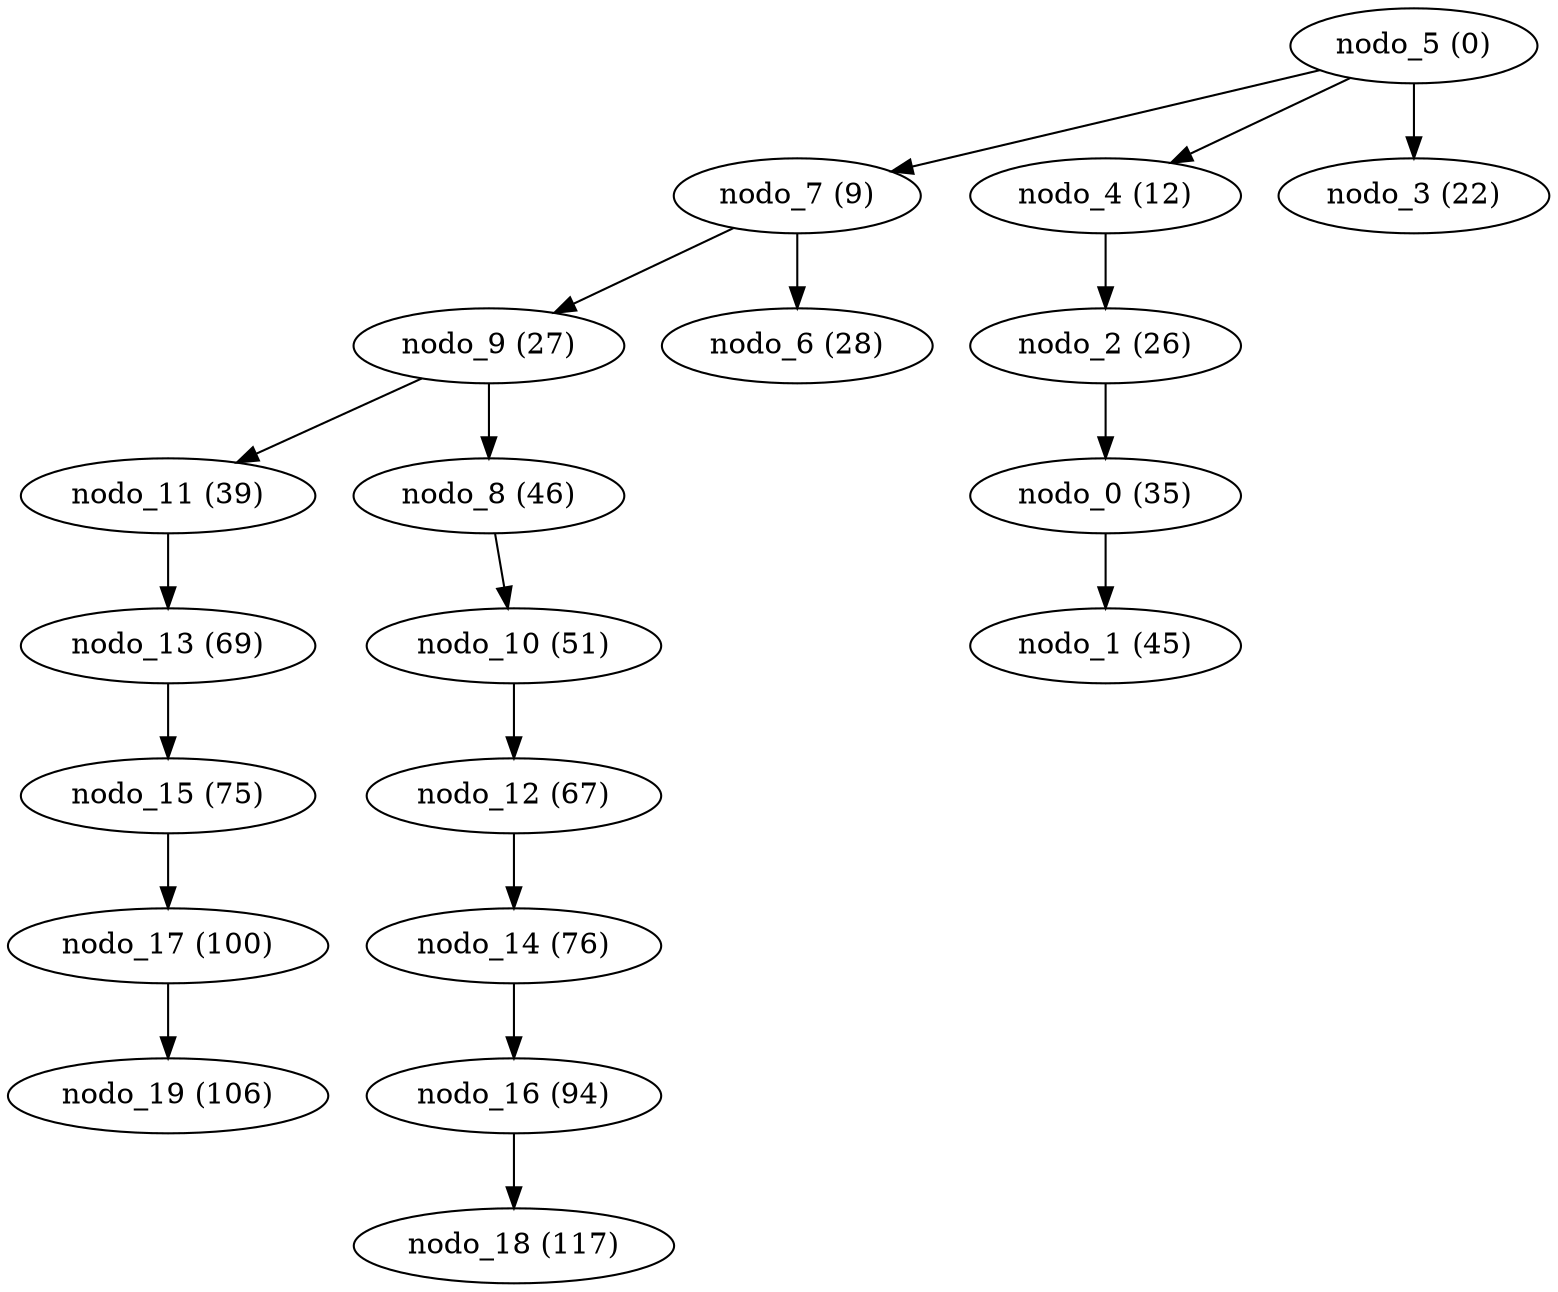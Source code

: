 digraph Grid_columns_10_rows_2_Dijkstra_nodeSource_5 {
"nodo_18 (117)";
"nodo_16 (94)";
"nodo_19 (106)";
"nodo_17 (100)";
"nodo_15 (75)";
"nodo_14 (76)";
"nodo_12 (67)";
"nodo_13 (69)";
"nodo_11 (39)";
"nodo_10 (51)";
"nodo_8 (46)";
"nodo_1 (45)";
"nodo_0 (35)";
"nodo_9 (27)";
"nodo_2 (26)";
"nodo_6 (28)";
"nodo_7 (9)";
"nodo_4 (12)";
"nodo_3 (22)";
"nodo_5 (0)";
"nodo_16 (94)" -> "nodo_18 (117)" [weight=23];
"nodo_17 (100)" -> "nodo_19 (106)" [weight=6];
"nodo_15 (75)" -> "nodo_17 (100)" [weight=25];
"nodo_14 (76)" -> "nodo_16 (94)" [weight=18];
"nodo_12 (67)" -> "nodo_14 (76)" [weight=9];
"nodo_13 (69)" -> "nodo_15 (75)" [weight=6];
"nodo_11 (39)" -> "nodo_13 (69)" [weight=30];
"nodo_10 (51)" -> "nodo_12 (67)" [weight=16];
"nodo_8 (46)" -> "nodo_10 (51)" [weight=5];
"nodo_0 (35)" -> "nodo_1 (45)" [weight=10];
"nodo_9 (27)" -> "nodo_8 (46)" [weight=19];
"nodo_9 (27)" -> "nodo_11 (39)" [weight=12];
"nodo_2 (26)" -> "nodo_0 (35)" [weight=9];
"nodo_7 (9)" -> "nodo_6 (28)" [weight=19];
"nodo_7 (9)" -> "nodo_9 (27)" [weight=18];
"nodo_4 (12)" -> "nodo_2 (26)" [weight=14];
"nodo_5 (0)" -> "nodo_3 (22)" [weight=22];
"nodo_5 (0)" -> "nodo_4 (12)" [weight=12];
"nodo_5 (0)" -> "nodo_7 (9)" [weight=9];
}